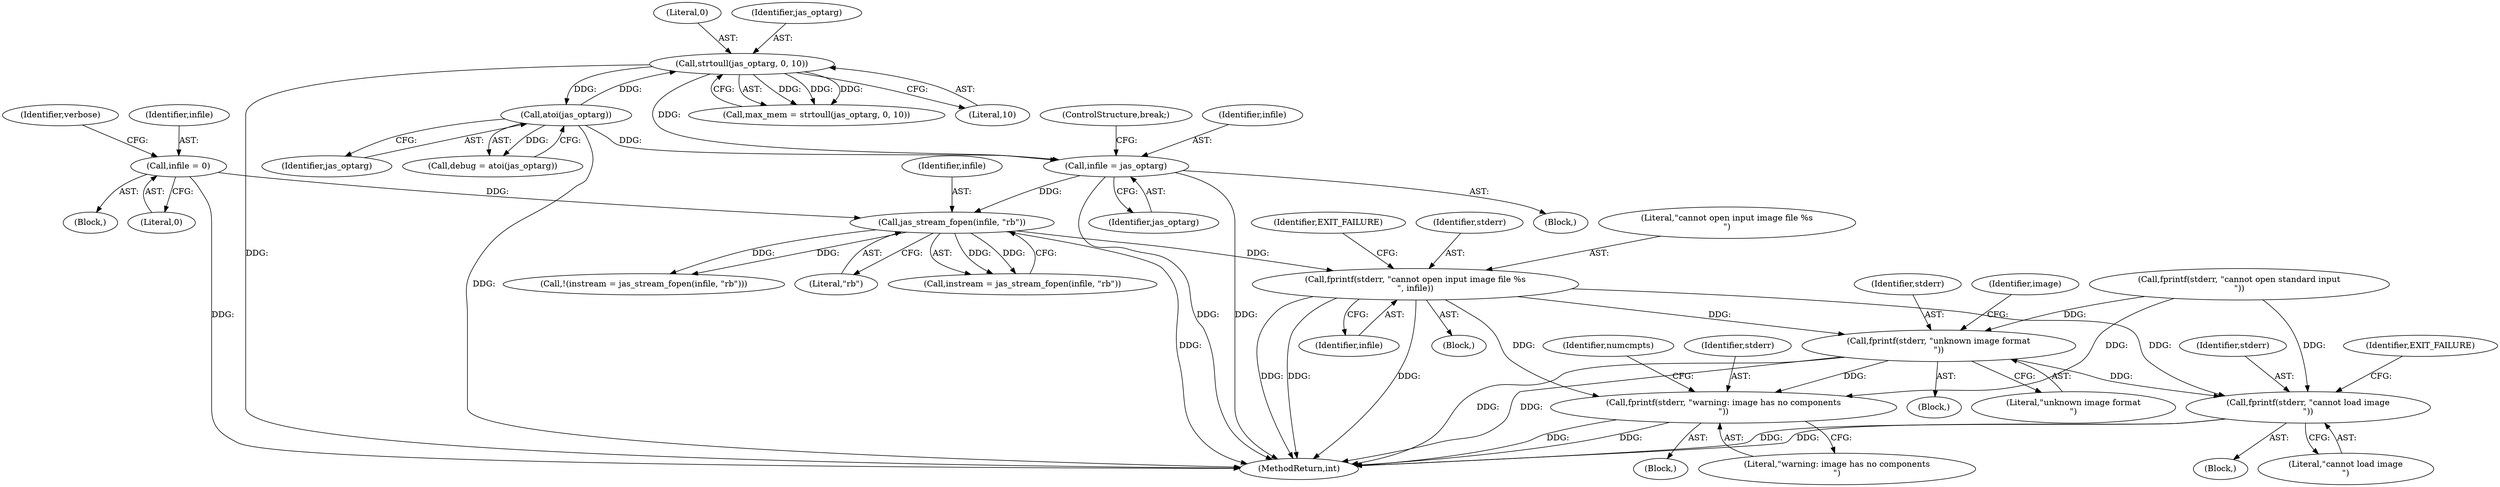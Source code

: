 digraph "0_jasper_d42b2388f7f8e0332c846675133acea151fc557a@pointer" {
"1000207" [label="(Call,fprintf(stderr, \"cannot open input image file %s\n\", infile))"];
"1000203" [label="(Call,jas_stream_fopen(infile, \"rb\"))"];
"1000132" [label="(Call,infile = 0)"];
"1000176" [label="(Call,infile = jas_optarg)"];
"1000183" [label="(Call,strtoull(jas_optarg, 0, 10))"];
"1000172" [label="(Call,atoi(jas_optarg))"];
"1000236" [label="(Call,fprintf(stderr, \"unknown image format\n\"))"];
"1000250" [label="(Call,fprintf(stderr, \"cannot load image\n\"))"];
"1000264" [label="(Call,fprintf(stderr, \"warning: image has no components\n\"))"];
"1000205" [label="(Literal,\"rb\")"];
"1000268" [label="(Identifier,numcmpts)"];
"1000201" [label="(Call,instream = jas_stream_fopen(infile, \"rb\"))"];
"1000254" [label="(Identifier,EXIT_FAILURE)"];
"1000185" [label="(Literal,0)"];
"1000208" [label="(Identifier,stderr)"];
"1000176" [label="(Call,infile = jas_optarg)"];
"1000109" [label="(Block,)"];
"1000203" [label="(Call,jas_stream_fopen(infile, \"rb\"))"];
"1000236" [label="(Call,fprintf(stderr, \"unknown image format\n\"))"];
"1000320" [label="(MethodReturn,int)"];
"1000179" [label="(ControlStructure,break;)"];
"1000170" [label="(Call,debug = atoi(jas_optarg))"];
"1000206" [label="(Block,)"];
"1000237" [label="(Identifier,stderr)"];
"1000209" [label="(Literal,\"cannot open input image file %s\n\")"];
"1000252" [label="(Literal,\"cannot load image\n\")"];
"1000200" [label="(Call,!(instream = jas_stream_fopen(infile, \"rb\")))"];
"1000178" [label="(Identifier,jas_optarg)"];
"1000235" [label="(Block,)"];
"1000265" [label="(Identifier,stderr)"];
"1000181" [label="(Call,max_mem = strtoull(jas_optarg, 0, 10))"];
"1000186" [label="(Literal,10)"];
"1000177" [label="(Identifier,infile)"];
"1000204" [label="(Identifier,infile)"];
"1000242" [label="(Identifier,image)"];
"1000250" [label="(Call,fprintf(stderr, \"cannot load image\n\"))"];
"1000264" [label="(Call,fprintf(stderr, \"warning: image has no components\n\"))"];
"1000173" [label="(Identifier,jas_optarg)"];
"1000238" [label="(Literal,\"unknown image format\n\")"];
"1000132" [label="(Call,infile = 0)"];
"1000212" [label="(Identifier,EXIT_FAILURE)"];
"1000207" [label="(Call,fprintf(stderr, \"cannot open input image file %s\n\", infile))"];
"1000156" [label="(Block,)"];
"1000247" [label="(Block,)"];
"1000266" [label="(Literal,\"warning: image has no components\n\")"];
"1000263" [label="(Block,)"];
"1000133" [label="(Identifier,infile)"];
"1000184" [label="(Identifier,jas_optarg)"];
"1000223" [label="(Call,fprintf(stderr, \"cannot open standard input\n\"))"];
"1000210" [label="(Identifier,infile)"];
"1000136" [label="(Identifier,verbose)"];
"1000183" [label="(Call,strtoull(jas_optarg, 0, 10))"];
"1000134" [label="(Literal,0)"];
"1000251" [label="(Identifier,stderr)"];
"1000172" [label="(Call,atoi(jas_optarg))"];
"1000207" -> "1000206"  [label="AST: "];
"1000207" -> "1000210"  [label="CFG: "];
"1000208" -> "1000207"  [label="AST: "];
"1000209" -> "1000207"  [label="AST: "];
"1000210" -> "1000207"  [label="AST: "];
"1000212" -> "1000207"  [label="CFG: "];
"1000207" -> "1000320"  [label="DDG: "];
"1000207" -> "1000320"  [label="DDG: "];
"1000207" -> "1000320"  [label="DDG: "];
"1000203" -> "1000207"  [label="DDG: "];
"1000207" -> "1000236"  [label="DDG: "];
"1000207" -> "1000250"  [label="DDG: "];
"1000207" -> "1000264"  [label="DDG: "];
"1000203" -> "1000201"  [label="AST: "];
"1000203" -> "1000205"  [label="CFG: "];
"1000204" -> "1000203"  [label="AST: "];
"1000205" -> "1000203"  [label="AST: "];
"1000201" -> "1000203"  [label="CFG: "];
"1000203" -> "1000320"  [label="DDG: "];
"1000203" -> "1000200"  [label="DDG: "];
"1000203" -> "1000200"  [label="DDG: "];
"1000203" -> "1000201"  [label="DDG: "];
"1000203" -> "1000201"  [label="DDG: "];
"1000132" -> "1000203"  [label="DDG: "];
"1000176" -> "1000203"  [label="DDG: "];
"1000132" -> "1000109"  [label="AST: "];
"1000132" -> "1000134"  [label="CFG: "];
"1000133" -> "1000132"  [label="AST: "];
"1000134" -> "1000132"  [label="AST: "];
"1000136" -> "1000132"  [label="CFG: "];
"1000132" -> "1000320"  [label="DDG: "];
"1000176" -> "1000156"  [label="AST: "];
"1000176" -> "1000178"  [label="CFG: "];
"1000177" -> "1000176"  [label="AST: "];
"1000178" -> "1000176"  [label="AST: "];
"1000179" -> "1000176"  [label="CFG: "];
"1000176" -> "1000320"  [label="DDG: "];
"1000176" -> "1000320"  [label="DDG: "];
"1000183" -> "1000176"  [label="DDG: "];
"1000172" -> "1000176"  [label="DDG: "];
"1000183" -> "1000181"  [label="AST: "];
"1000183" -> "1000186"  [label="CFG: "];
"1000184" -> "1000183"  [label="AST: "];
"1000185" -> "1000183"  [label="AST: "];
"1000186" -> "1000183"  [label="AST: "];
"1000181" -> "1000183"  [label="CFG: "];
"1000183" -> "1000320"  [label="DDG: "];
"1000183" -> "1000172"  [label="DDG: "];
"1000183" -> "1000181"  [label="DDG: "];
"1000183" -> "1000181"  [label="DDG: "];
"1000183" -> "1000181"  [label="DDG: "];
"1000172" -> "1000183"  [label="DDG: "];
"1000172" -> "1000170"  [label="AST: "];
"1000172" -> "1000173"  [label="CFG: "];
"1000173" -> "1000172"  [label="AST: "];
"1000170" -> "1000172"  [label="CFG: "];
"1000172" -> "1000320"  [label="DDG: "];
"1000172" -> "1000170"  [label="DDG: "];
"1000236" -> "1000235"  [label="AST: "];
"1000236" -> "1000238"  [label="CFG: "];
"1000237" -> "1000236"  [label="AST: "];
"1000238" -> "1000236"  [label="AST: "];
"1000242" -> "1000236"  [label="CFG: "];
"1000236" -> "1000320"  [label="DDG: "];
"1000236" -> "1000320"  [label="DDG: "];
"1000223" -> "1000236"  [label="DDG: "];
"1000236" -> "1000250"  [label="DDG: "];
"1000236" -> "1000264"  [label="DDG: "];
"1000250" -> "1000247"  [label="AST: "];
"1000250" -> "1000252"  [label="CFG: "];
"1000251" -> "1000250"  [label="AST: "];
"1000252" -> "1000250"  [label="AST: "];
"1000254" -> "1000250"  [label="CFG: "];
"1000250" -> "1000320"  [label="DDG: "];
"1000250" -> "1000320"  [label="DDG: "];
"1000223" -> "1000250"  [label="DDG: "];
"1000264" -> "1000263"  [label="AST: "];
"1000264" -> "1000266"  [label="CFG: "];
"1000265" -> "1000264"  [label="AST: "];
"1000266" -> "1000264"  [label="AST: "];
"1000268" -> "1000264"  [label="CFG: "];
"1000264" -> "1000320"  [label="DDG: "];
"1000264" -> "1000320"  [label="DDG: "];
"1000223" -> "1000264"  [label="DDG: "];
}

